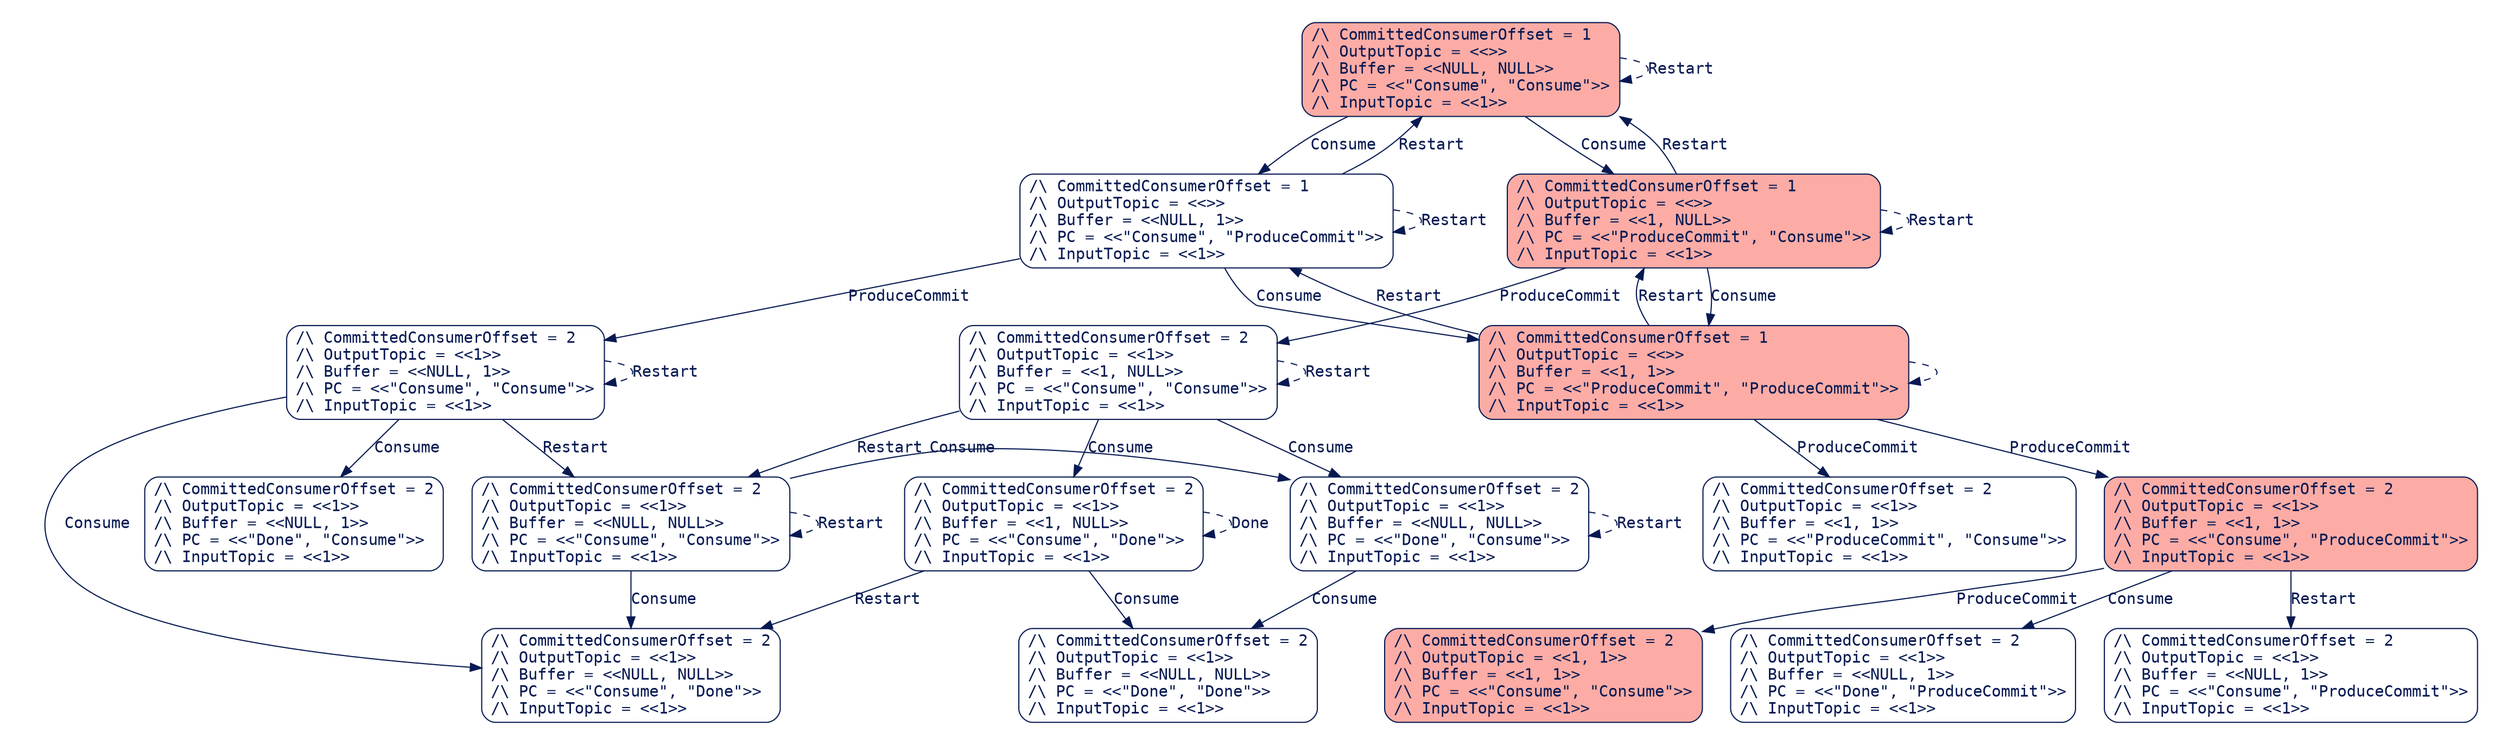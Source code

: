 strict digraph DiskGraph {
node [ fillcolor = "white", style = "filled,rounded", fontcolor = "#071952", fontname = Monospace, fontsize="14", color = "#071952", shape = box, labeljust = l ];
color = "#071952";
edge [ color = "#071952", fontname = Monospace, fontcolor = "#071952", fontsize="14" ];
peripheries=0;
nodesep=0.35;
subgraph cluster_graph {
1441247869933126316 [label="/\\ CommittedConsumerOffset = 1\l/\\ OutputTopic = <<>>\l/\\ Buffer = <<NULL, NULL>>\l/\\ PC = <<\"Consume\", \"Consume\">>\l/\\ InputTopic = <<1>>\l", fillcolor = "#FCACA5"]
1441247869933126316 -> -1176777753906069908 [label="Consume"];
-1176777753906069908 [label="/\\ CommittedConsumerOffset = 1\l/\\ OutputTopic = <<>>\l/\\ Buffer = <<1, NULL>>\l/\\ PC = <<\"ProduceCommit\", \"Consume\">>\l/\\ InputTopic = <<1>>\l", fillcolor = "#FCACA5"];
1441247869933126316 -> 1441247869933126316 [label="Restart"];
1441247869933126316 -> -7192410648172332772 [label="Consume"];
-7192410648172332772 [label="/\\ CommittedConsumerOffset = 1\l/\\ OutputTopic = <<>>\l/\\ Buffer = <<NULL, 1>>\l/\\ PC = <<\"Consume\", \"ProduceCommit\">>\l/\\ InputTopic = <<1>>\l"];
1441247869933126316 -> 1441247869933126316 [label="Restart"];
1441247869933126316 -> 1441247869933126316 [style="dashed"];
-1176777753906069908 -> 8350420817054522237 [label="ProduceCommit"];
8350420817054522237 [label="/\\ CommittedConsumerOffset = 2\l/\\ OutputTopic = <<1>>\l/\\ Buffer = <<1, NULL>>\l/\\ PC = <<\"Consume\", \"Consume\">>\l/\\ InputTopic = <<1>>\l"];
-1176777753906069908 -> 1441247869933126316 [label="Restart"];
-1176777753906069908 -> -5298905345751376147 [label="Consume"];
-5298905345751376147 [label="/\\ CommittedConsumerOffset = 1\l/\\ OutputTopic = <<>>\l/\\ Buffer = <<1, 1>>\l/\\ PC = <<\"ProduceCommit\", \"ProduceCommit\">>\l/\\ InputTopic = <<1>>\l", fillcolor = "#FCACA5"];
-1176777753906069908 -> -1176777753906069908 [label="Restart"];
-1176777753906069908 -> -1176777753906069908 [style="dashed"];
-7192410648172332772 -> -5298905345751376147 [label="Consume"];
-7192410648172332772 -> -7192410648172332772 [label="Restart"];
-7192410648172332772 -> 5243297721546177399 [label="ProduceCommit"];
5243297721546177399 [label="/\\ CommittedConsumerOffset = 2\l/\\ OutputTopic = <<1>>\l/\\ Buffer = <<NULL, 1>>\l/\\ PC = <<\"Consume\", \"Consume\">>\l/\\ InputTopic = <<1>>\l"];
-7192410648172332772 -> 1441247869933126316 [label="Restart"];
-7192410648172332772 -> -7192410648172332772 [style="dashed"];
8350420817054522237 -> 8471361096989454453 [label="Consume"];
8471361096989454453 [label="/\\ CommittedConsumerOffset = 2\l/\\ OutputTopic = <<1>>\l/\\ Buffer = <<NULL, NULL>>\l/\\ PC = <<\"Done\", \"Consume\">>\l/\\ InputTopic = <<1>>\l"];
8350420817054522237 -> -4643906384662549138 [label="Restart"];
-4643906384662549138 [label="/\\ CommittedConsumerOffset = 2\l/\\ OutputTopic = <<1>>\l/\\ Buffer = <<NULL, NULL>>\l/\\ PC = <<\"Consume\", \"Consume\">>\l/\\ InputTopic = <<1>>\l"];
8350420817054522237 -> 5856850434880814901 [label="Consume"];
5856850434880814901 [label="/\\ CommittedConsumerOffset = 2\l/\\ OutputTopic = <<1>>\l/\\ Buffer = <<1, NULL>>\l/\\ PC = <<\"Consume\", \"Done\">>\l/\\ InputTopic = <<1>>\l"];
8350420817054522237 -> 8350420817054522237 [label="Restart"];
8350420817054522237 -> 8350420817054522237 [style="dashed"];
-5298905345751376147 -> -6193338239169032982 [label="ProduceCommit"];
-6193338239169032982 [label="/\\ CommittedConsumerOffset = 2\l/\\ OutputTopic = <<1>>\l/\\ Buffer = <<1, 1>>\l/\\ PC = <<\"Consume\", \"ProduceCommit\">>\l/\\ InputTopic = <<1>>\l", fillcolor = "#FCACA5"];
-5298905345751376147 -> -7192410648172332772 [label="Restart"];
-5298905345751376147 -> 3475494908215296675 [label="ProduceCommit"];
3475494908215296675 [label="/\\ CommittedConsumerOffset = 2\l/\\ OutputTopic = <<1>>\l/\\ Buffer = <<1, 1>>\l/\\ PC = <<\"ProduceCommit\", \"Consume\">>\l/\\ InputTopic = <<1>>\l"];
-5298905345751376147 -> -1176777753906069908 [label="Restart"];
-5298905345751376147 -> -5298905345751376147 [style="dashed"];
5243297721546177399 -> 4380493321687845814 [label="Consume"];
4380493321687845814 [label="/\\ CommittedConsumerOffset = 2\l/\\ OutputTopic = <<1>>\l/\\ Buffer = <<NULL, 1>>\l/\\ PC = <<\"Done\", \"Consume\">>\l/\\ InputTopic = <<1>>\l"];
5243297721546177399 -> 5243297721546177399 [label="Restart"];
5243297721546177399 -> 2504891203087148764 [label="Consume"];
2504891203087148764 [label="/\\ CommittedConsumerOffset = 2\l/\\ OutputTopic = <<1>>\l/\\ Buffer = <<NULL, NULL>>\l/\\ PC = <<\"Consume\", \"Done\">>\l/\\ InputTopic = <<1>>\l"];
5243297721546177399 -> -4643906384662549138 [label="Restart"];
5243297721546177399 -> 5243297721546177399 [style="dashed"];
8471361096989454453 -> 8471361096989454453 [label="Done"];
8471361096989454453 -> -8494398885520544177 [label="Consume"];
-8494398885520544177 [label="/\\ CommittedConsumerOffset = 2\l/\\ OutputTopic = <<1>>\l/\\ Buffer = <<NULL, NULL>>\l/\\ PC = <<\"Done\", \"Done\">>\l/\\ InputTopic = <<1>>\l"];
8471361096989454453 -> 8471361096989454453 [label="Restart"];
8471361096989454453 -> 8471361096989454453 [style="dashed"];
-4643906384662549138 -> 8471361096989454453 [label="Consume"];
-4643906384662549138 -> -4643906384662549138 [label="Restart"];
-4643906384662549138 -> 2504891203087148764 [label="Consume"];
-4643906384662549138 -> -4643906384662549138 [label="Restart"];
-4643906384662549138 -> -4643906384662549138 [style="dashed"];
5856850434880814901 -> -8494398885520544177 [label="Consume"];
5856850434880814901 -> 2504891203087148764 [label="Restart"];
5856850434880814901 -> 5856850434880814901 [label="Done"];
5856850434880814901 -> 5856850434880814901 [style="dashed"];
-6193338239169032982 -> 2442051252140307089 [label="Consume"];
2442051252140307089 [label="/\\ CommittedConsumerOffset = 2\l/\\ OutputTopic = <<1>>\l/\\ Buffer = <<NULL, 1>>\l/\\ PC = <<\"Done\", \"ProduceCommit\">>\l/\\ InputTopic = <<1>>\l"];
-6193338239169032982 -> 2844403510808874877 [label="Restart"];
2844403510808874877 [label="/\\ CommittedConsumerOffset = 2\l/\\ OutputTopic = <<1>>\l/\\ Buffer = <<NULL, 1>>\l/\\ PC = <<\"Consume\", \"ProduceCommit\">>\l/\\ InputTopic = <<1>>\l"];
-6193338239169032982 -> -4200583537048003087 [label="ProduceCommit"];
-4200583537048003087 [label="/\\ CommittedConsumerOffset = 2\l/\\ OutputTopic = <<1, 1>>\l/\\ Buffer = <<1, 1>>\l/\\ PC = <<\"Consume\", \"Consume\">>\l/\\ InputTopic = <<1>>\l", fillcolor = "#FCACA5"];
{rank = same; 1441247869933126316;}
{rank = same; -1176777753906069908;-7192410648172332772;}
{rank = same; -5298905345751376147;5243297721546177399;8350420817054522237;}
{rank = same; 8471361096989454453;-6193338239169032982;-4643906384662549138;5856850434880814901;}
}
}